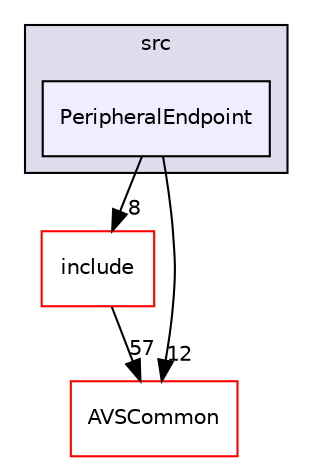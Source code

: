 digraph "/workplace/avs-device-sdk/SampleApp/src/PeripheralEndpoint" {
  compound=true
  node [ fontsize="10", fontname="Helvetica"];
  edge [ labelfontsize="10", labelfontname="Helvetica"];
  subgraph clusterdir_61b1a6e3bf15e9a2bd54138c91885410 {
    graph [ bgcolor="#ddddee", pencolor="black", label="src" fontname="Helvetica", fontsize="10", URL="dir_61b1a6e3bf15e9a2bd54138c91885410.html"]
  dir_a02d981be441c2788afa6a8d94be3881 [shape=box, label="PeripheralEndpoint", style="filled", fillcolor="#eeeeff", pencolor="black", URL="dir_a02d981be441c2788afa6a8d94be3881.html"];
  }
  dir_db613c36c14f3946188c6043fb421073 [shape=box label="include" fillcolor="white" style="filled" color="red" URL="dir_db613c36c14f3946188c6043fb421073.html"];
  dir_13e65effb2bde530b17b3d5eefcd0266 [shape=box label="AVSCommon" fillcolor="white" style="filled" color="red" URL="dir_13e65effb2bde530b17b3d5eefcd0266.html"];
  dir_db613c36c14f3946188c6043fb421073->dir_13e65effb2bde530b17b3d5eefcd0266 [headlabel="57", labeldistance=1.5 headhref="dir_000132_000017.html"];
  dir_a02d981be441c2788afa6a8d94be3881->dir_db613c36c14f3946188c6043fb421073 [headlabel="8", labeldistance=1.5 headhref="dir_000708_000132.html"];
  dir_a02d981be441c2788afa6a8d94be3881->dir_13e65effb2bde530b17b3d5eefcd0266 [headlabel="12", labeldistance=1.5 headhref="dir_000708_000017.html"];
}
